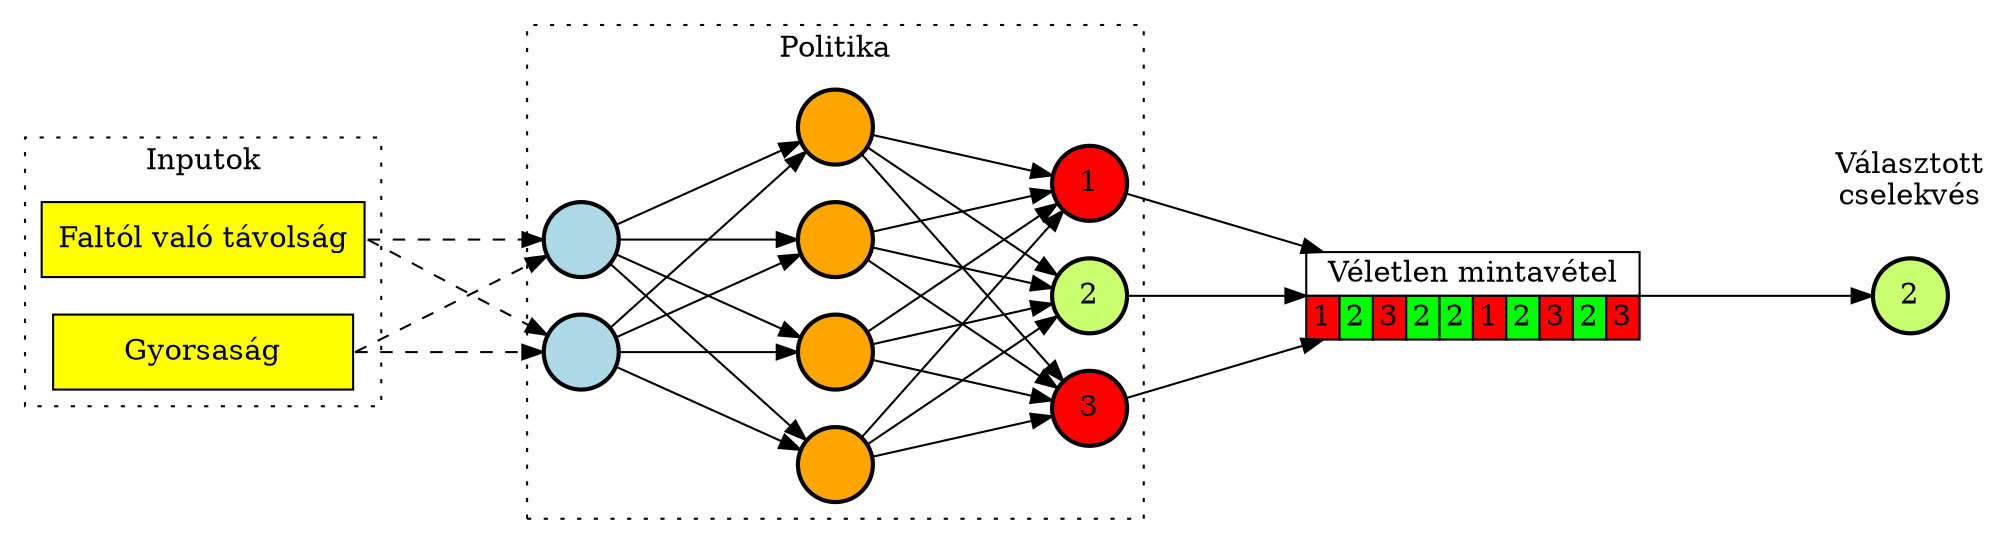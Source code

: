 digraph reinforcement {
    graph [dpi=300]
    rankdir="LR"

    splines=false
    ranksep=1.2

    subgraph cluster_1 {
        label="Politika"
        style="dotted"
        input1 [label="", shape="circle", penwidth=2, style="filled", fillcolor="lightblue"]
        input2 [label="", shape="circle", penwidth=2, style="filled", fillcolor="lightblue"]
        hidden1 [label="", shape="circle", penwidth=2, style="filled", fillcolor="orange"]
        hidden2 [label="", shape="circle", penwidth=2, style="filled", fillcolor="orange"]
        hidden3 [label="", shape="circle", penwidth=2, style="filled", fillcolor="orange"]
        hidden4 [label="", shape="circle", penwidth=2, style="filled", fillcolor="orange"]
        output1 [label="2", shape="circle", penwidth=2, style="filled", fillcolor="darkolivegreen1"]
        output2 [label="1", shape="circle", penwidth=2, style="filled", fillcolor="red"]
        output3 [label="3", shape="circle", penwidth=2, style="filled", fillcolor="red"]
    }

    subgraph cluster_2 {
        label="Inputok"
        style="dotted"
        wall_dist [label="Faltól való távolság", shape="rectangle", style="filled", fillcolor="yellow", width=2]
        speed [label="Gyorsaság", shape="rectangle", style="filled", fillcolor="yellow", width=2]
    }

    random_sample [shape=none, margin=0, label=<
        <TABLE BORDER="0" CELLBORDER="1" CELLSPACING="0">
            <TR>
                <TD COLSPAN="10" BGCOLOR="white">Véletlen mintavétel</TD>
            </TR>
            <TR>
                <TD BGCOLOR="#FF0000">1</TD>
                <TD BGCOLOR="#00FF00">2</TD>
                <TD BGCOLOR="#FF0000">3</TD>
                <TD BGCOLOR="#00FF00">2</TD>
                <TD BGCOLOR="#00FF00">2</TD>
                <TD BGCOLOR="#FF0000">1</TD>
                <TD BGCOLOR="#00FF00">2</TD>
                <TD BGCOLOR="#FF0000">3</TD>
                <TD BGCOLOR="#00FF00">2</TD>
                <TD BGCOLOR="#FF0000">3</TD>
            </TR>
        </TABLE>
    >];

    action [label="Választott\ncselekvés", shape="plaintext"]
    output [label="2", shape="circle", penwidth=2, style="filled", fillcolor="darkolivegreen1"]

    {rank="same"; action; output}

    wall_dist:e -> input1 [style="dashed"]
    wall_dist:e -> input2 [style="dashed"]
    speed:e -> input1 [style="dashed"]
    speed:e -> input2 [style="dashed"]

    input1 -> hidden1
    input2 -> hidden1
    input1 -> hidden2
    input2 -> hidden2
    input1 -> hidden3
    input2 -> hidden3
    input1 -> hidden4
    input2 -> hidden4

    hidden1 -> output1
    hidden2 -> output1
    hidden3 -> output1
    hidden4 -> output1
    hidden1 -> output2
    hidden2 -> output2
    hidden3 -> output2
    hidden4 -> output2
    hidden1 -> output3
    hidden2 -> output3
    hidden3 -> output3
    hidden4 -> output3

    output1 -> random_sample
    output2 -> random_sample
    output3 -> random_sample    

    random_sample -> output
}